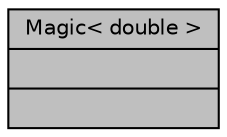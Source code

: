 digraph "Magic&lt; double &gt;"
{
 // INTERACTIVE_SVG=YES
  bgcolor="transparent";
  edge [fontname="Helvetica",fontsize="10",labelfontname="Helvetica",labelfontsize="10"];
  node [fontname="Helvetica",fontsize="10",shape=record];
  Node1 [label="{Magic\< double \>\n||}",height=0.2,width=0.4,color="black", fillcolor="grey75", style="filled", fontcolor="black"];
}
